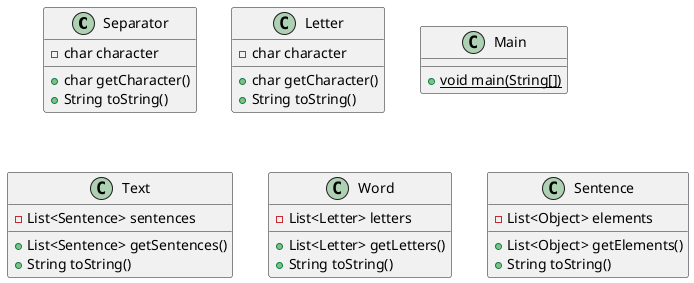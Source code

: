 @startuml
class Separator {
- char character
+ char getCharacter()
+ String toString()
}
class Letter {
- char character
+ char getCharacter()
+ String toString()
}
class Main {
+ {static} void main(String[])
}
class Text {
- List<Sentence> sentences
+ List<Sentence> getSentences()
+ String toString()
}
class Word {
- List<Letter> letters
+ List<Letter> getLetters()
+ String toString()
}
class Sentence {
- List<Object> elements
+ List<Object> getElements()
+ String toString()
}


@enduml